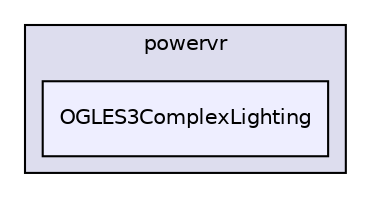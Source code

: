 digraph "PVR/SDK_3.4/Examples/Intermediate/ComplexLighting/OGLES3/Build/Android/src/com/powervr/OGLES3ComplexLighting" {
  compound=true
  node [ fontsize="10", fontname="Helvetica"];
  edge [ labelfontsize="10", labelfontname="Helvetica"];
  subgraph clusterdir_0db8504a7710ead83ac346e8fecceace {
    graph [ bgcolor="#ddddee", pencolor="black", label="powervr" fontname="Helvetica", fontsize="10", URL="dir_0db8504a7710ead83ac346e8fecceace.html"]
  dir_91220cf277c8b74525b2286c62f616cb [shape=box, label="OGLES3ComplexLighting", style="filled", fillcolor="#eeeeff", pencolor="black", URL="dir_91220cf277c8b74525b2286c62f616cb.html"];
  }
}
